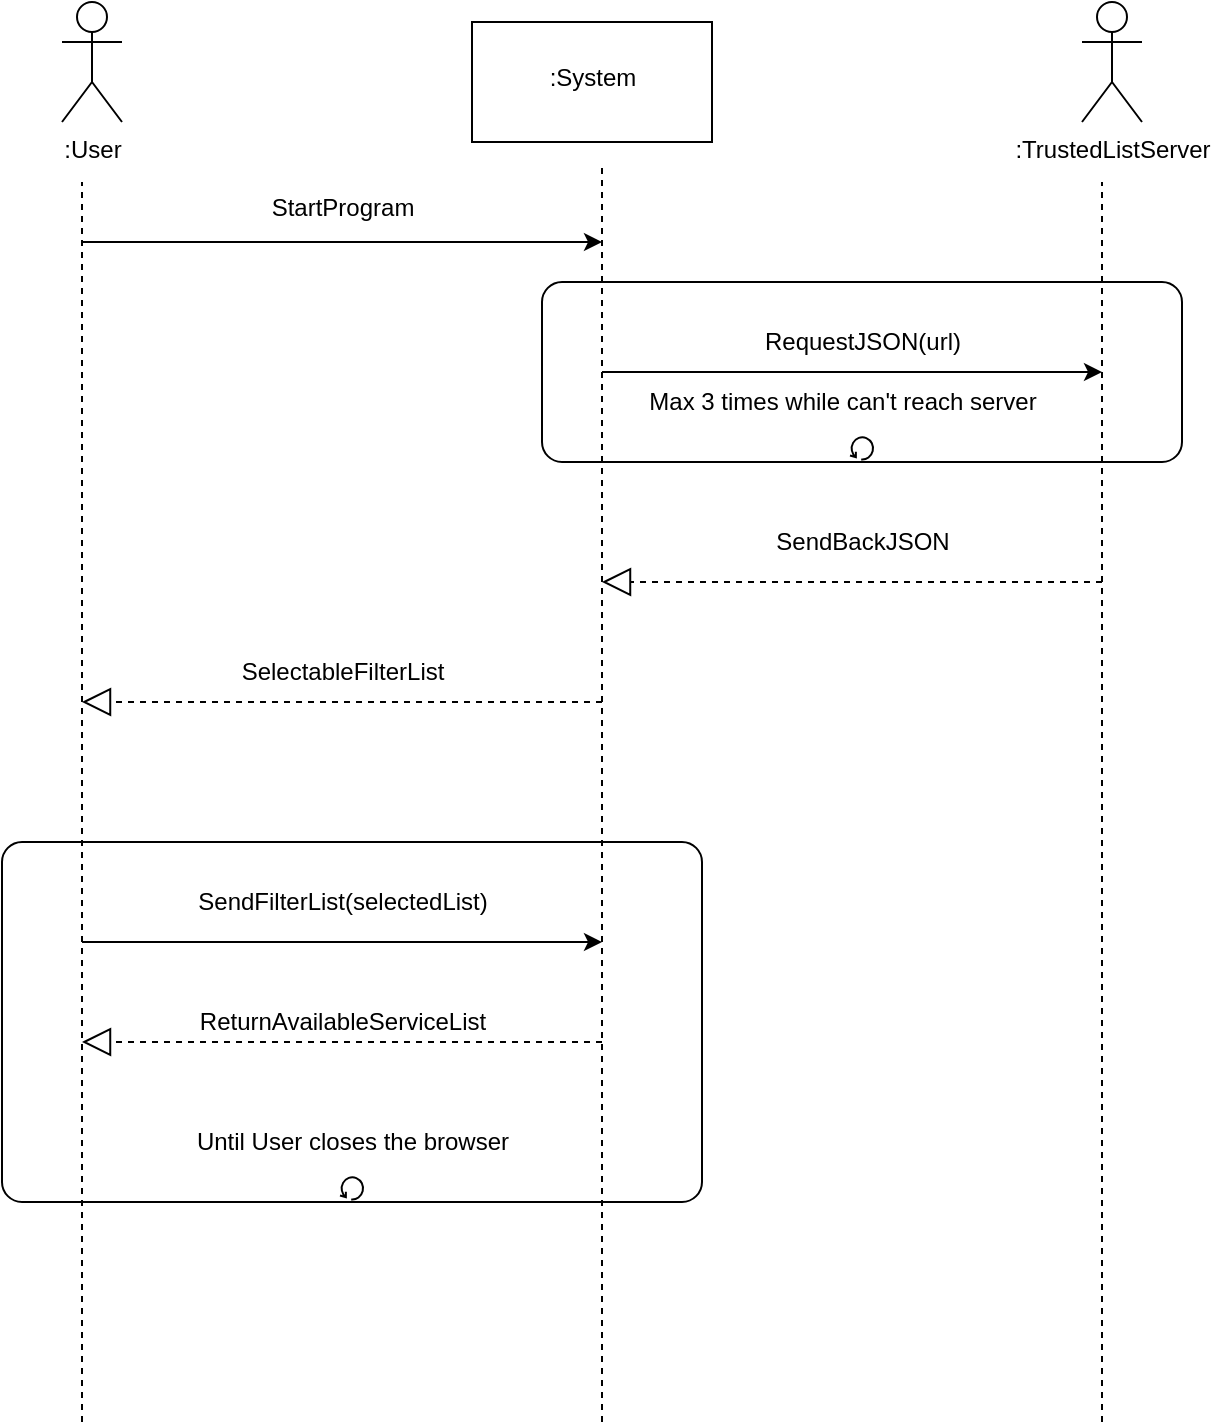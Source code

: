 <mxfile version="19.0.0" type="google"><diagram id="5121LsC_4LzDKBzuAIib" name="Page-1"><mxGraphModel grid="1" page="1" gridSize="10" guides="1" tooltips="1" connect="1" arrows="1" fold="1" pageScale="1" pageWidth="850" pageHeight="1100" math="0" shadow="0"><root><mxCell id="0"/><mxCell id="1" parent="0"/><mxCell id="rE-6pbPaNSZfkAIZ14ht-26" value="" style="points=[[0.25,0,0],[0.5,0,0],[0.75,0,0],[1,0.25,0],[1,0.5,0],[1,0.75,0],[0.75,1,0],[0.5,1,0],[0.25,1,0],[0,0.75,0],[0,0.5,0],[0,0.25,0]];shape=mxgraph.bpmn.task;whiteSpace=wrap;rectStyle=rounded;size=10;taskMarker=abstract;isLoopStandard=1;" vertex="1" parent="1"><mxGeometry x="130" y="460" width="350" height="180" as="geometry"/></mxCell><mxCell id="rE-6pbPaNSZfkAIZ14ht-20" value="" style="points=[[0.25,0,0],[0.5,0,0],[0.75,0,0],[1,0.25,0],[1,0.5,0],[1,0.75,0],[0.75,1,0],[0.5,1,0],[0.25,1,0],[0,0.75,0],[0,0.5,0],[0,0.25,0]];shape=mxgraph.bpmn.task;whiteSpace=wrap;rectStyle=rounded;size=10;taskMarker=abstract;isLoopStandard=1;" vertex="1" parent="1"><mxGeometry x="400" y="180" width="320" height="90" as="geometry"/></mxCell><mxCell id="rE-6pbPaNSZfkAIZ14ht-4" value="" style="verticalLabelPosition=bottom;verticalAlign=top;html=1;shape=mxgraph.basic.rect;fillColor2=none;strokeWidth=1;size=20;indent=5;" vertex="1" parent="1"><mxGeometry x="365" y="50" width="120" height="60" as="geometry"/></mxCell><mxCell id="rE-6pbPaNSZfkAIZ14ht-1" value=":User" style="shape=umlActor;verticalLabelPosition=bottom;verticalAlign=top;html=1;outlineConnect=0;" vertex="1" parent="1"><mxGeometry x="160" y="40" width="30" height="60" as="geometry"/></mxCell><mxCell id="rE-6pbPaNSZfkAIZ14ht-3" value=":TrustedListServer" style="shape=umlActor;verticalLabelPosition=bottom;verticalAlign=top;html=1;" vertex="1" parent="1"><mxGeometry x="670" y="40" width="30" height="60" as="geometry"/></mxCell><mxCell id="rE-6pbPaNSZfkAIZ14ht-5" value="&lt;div&gt;:System&lt;/div&gt;&lt;div&gt;&lt;br&gt;&lt;/div&gt;" style="text;html=1;align=center;verticalAlign=middle;resizable=0;points=[];autosize=1;strokeColor=none;fillColor=none;" vertex="1" parent="1"><mxGeometry x="395" y="70" width="60" height="30" as="geometry"/></mxCell><mxCell id="rE-6pbPaNSZfkAIZ14ht-8" value="" style="endArrow=none;dashed=1;html=1;rounded=0;" edge="1" parent="1"><mxGeometry width="50" height="50" relative="1" as="geometry"><mxPoint x="170" y="750" as="sourcePoint"/><mxPoint x="170" y="130" as="targetPoint"/></mxGeometry></mxCell><mxCell id="rE-6pbPaNSZfkAIZ14ht-9" value="" style="endArrow=none;dashed=1;html=1;rounded=0;" edge="1" parent="1"><mxGeometry width="50" height="50" relative="1" as="geometry"><mxPoint x="430" y="750" as="sourcePoint"/><mxPoint x="430" y="120" as="targetPoint"/></mxGeometry></mxCell><mxCell id="rE-6pbPaNSZfkAIZ14ht-10" value="" style="endArrow=none;dashed=1;html=1;rounded=0;" edge="1" parent="1"><mxGeometry width="50" height="50" relative="1" as="geometry"><mxPoint x="680" y="750" as="sourcePoint"/><mxPoint x="680" y="130" as="targetPoint"/></mxGeometry></mxCell><mxCell id="rE-6pbPaNSZfkAIZ14ht-11" value="" style="endArrow=classic;html=1;rounded=0;" edge="1" parent="1"><mxGeometry width="50" height="50" relative="1" as="geometry"><mxPoint x="170" y="160" as="sourcePoint"/><mxPoint x="430" y="160" as="targetPoint"/></mxGeometry></mxCell><mxCell id="rE-6pbPaNSZfkAIZ14ht-12" value="&lt;div&gt;StartProgram&lt;/div&gt;&lt;div&gt;&lt;br&gt;&lt;/div&gt;" style="text;html=1;align=center;verticalAlign=middle;resizable=0;points=[];autosize=1;strokeColor=none;fillColor=none;" vertex="1" parent="1"><mxGeometry x="250" y="135" width="100" height="30" as="geometry"/></mxCell><mxCell id="rE-6pbPaNSZfkAIZ14ht-14" value="RequestJSON(url)" style="text;html=1;align=center;verticalAlign=middle;resizable=0;points=[];autosize=1;strokeColor=none;fillColor=none;" vertex="1" parent="1"><mxGeometry x="495" y="200" width="130" height="20" as="geometry"/></mxCell><mxCell id="rE-6pbPaNSZfkAIZ14ht-16" value="SendBackJSON" style="text;html=1;align=center;verticalAlign=middle;resizable=0;points=[];autosize=1;strokeColor=none;fillColor=none;" vertex="1" parent="1"><mxGeometry x="505" y="300" width="110" height="20" as="geometry"/></mxCell><mxCell id="rE-6pbPaNSZfkAIZ14ht-19" value="" style="endArrow=classic;html=1;rounded=0;" edge="1" parent="1"><mxGeometry width="50" height="50" relative="1" as="geometry"><mxPoint x="430" y="225" as="sourcePoint"/><mxPoint x="680" y="225" as="targetPoint"/></mxGeometry></mxCell><mxCell id="rE-6pbPaNSZfkAIZ14ht-22" value="Max 3 times while can't reach server" style="text;html=1;align=center;verticalAlign=middle;resizable=0;points=[];autosize=1;strokeColor=none;fillColor=none;" vertex="1" parent="1"><mxGeometry x="430" y="230" width="240" height="20" as="geometry"/></mxCell><mxCell id="rE-6pbPaNSZfkAIZ14ht-23" value="" style="endArrow=block;dashed=1;endFill=0;endSize=12;html=1;rounded=0;" edge="1" parent="1"><mxGeometry width="160" relative="1" as="geometry"><mxPoint x="680" y="330" as="sourcePoint"/><mxPoint x="430" y="330" as="targetPoint"/></mxGeometry></mxCell><mxCell id="rE-6pbPaNSZfkAIZ14ht-24" value="" style="endArrow=block;dashed=1;endFill=0;endSize=12;html=1;rounded=0;" edge="1" parent="1"><mxGeometry width="160" relative="1" as="geometry"><mxPoint x="430" y="390" as="sourcePoint"/><mxPoint x="170" y="390" as="targetPoint"/></mxGeometry></mxCell><mxCell id="rE-6pbPaNSZfkAIZ14ht-25" value="SelectableFilterList" style="text;html=1;align=center;verticalAlign=middle;resizable=0;points=[];autosize=1;strokeColor=none;fillColor=none;" vertex="1" parent="1"><mxGeometry x="230" y="365" width="140" height="20" as="geometry"/></mxCell><mxCell id="rE-6pbPaNSZfkAIZ14ht-27" value="" style="endArrow=classic;html=1;rounded=0;" edge="1" parent="1"><mxGeometry width="50" height="50" relative="1" as="geometry"><mxPoint x="170" y="510" as="sourcePoint"/><mxPoint x="430" y="510" as="targetPoint"/></mxGeometry></mxCell><mxCell id="rE-6pbPaNSZfkAIZ14ht-28" value="SendFilterList(selectedList)" style="text;html=1;align=center;verticalAlign=middle;resizable=0;points=[];autosize=1;strokeColor=none;fillColor=none;" vertex="1" parent="1"><mxGeometry x="205" y="480" width="190" height="20" as="geometry"/></mxCell><mxCell id="rE-6pbPaNSZfkAIZ14ht-29" value="" style="endArrow=block;dashed=1;endFill=0;endSize=12;html=1;rounded=0;" edge="1" parent="1"><mxGeometry width="160" relative="1" as="geometry"><mxPoint x="430" y="560" as="sourcePoint"/><mxPoint x="170" y="560" as="targetPoint"/></mxGeometry></mxCell><mxCell id="rE-6pbPaNSZfkAIZ14ht-30" value="ReturnAvailableServiceList" style="text;html=1;align=center;verticalAlign=middle;resizable=0;points=[];autosize=1;strokeColor=none;fillColor=none;" vertex="1" parent="1"><mxGeometry x="210" y="540" width="180" height="20" as="geometry"/></mxCell><mxCell id="rE-6pbPaNSZfkAIZ14ht-31" value="Until User closes the browser" style="text;html=1;align=center;verticalAlign=middle;resizable=0;points=[];autosize=1;strokeColor=none;fillColor=none;" vertex="1" parent="1"><mxGeometry x="205" y="600" width="200" height="20" as="geometry"/></mxCell></root></mxGraphModel></diagram></mxfile>